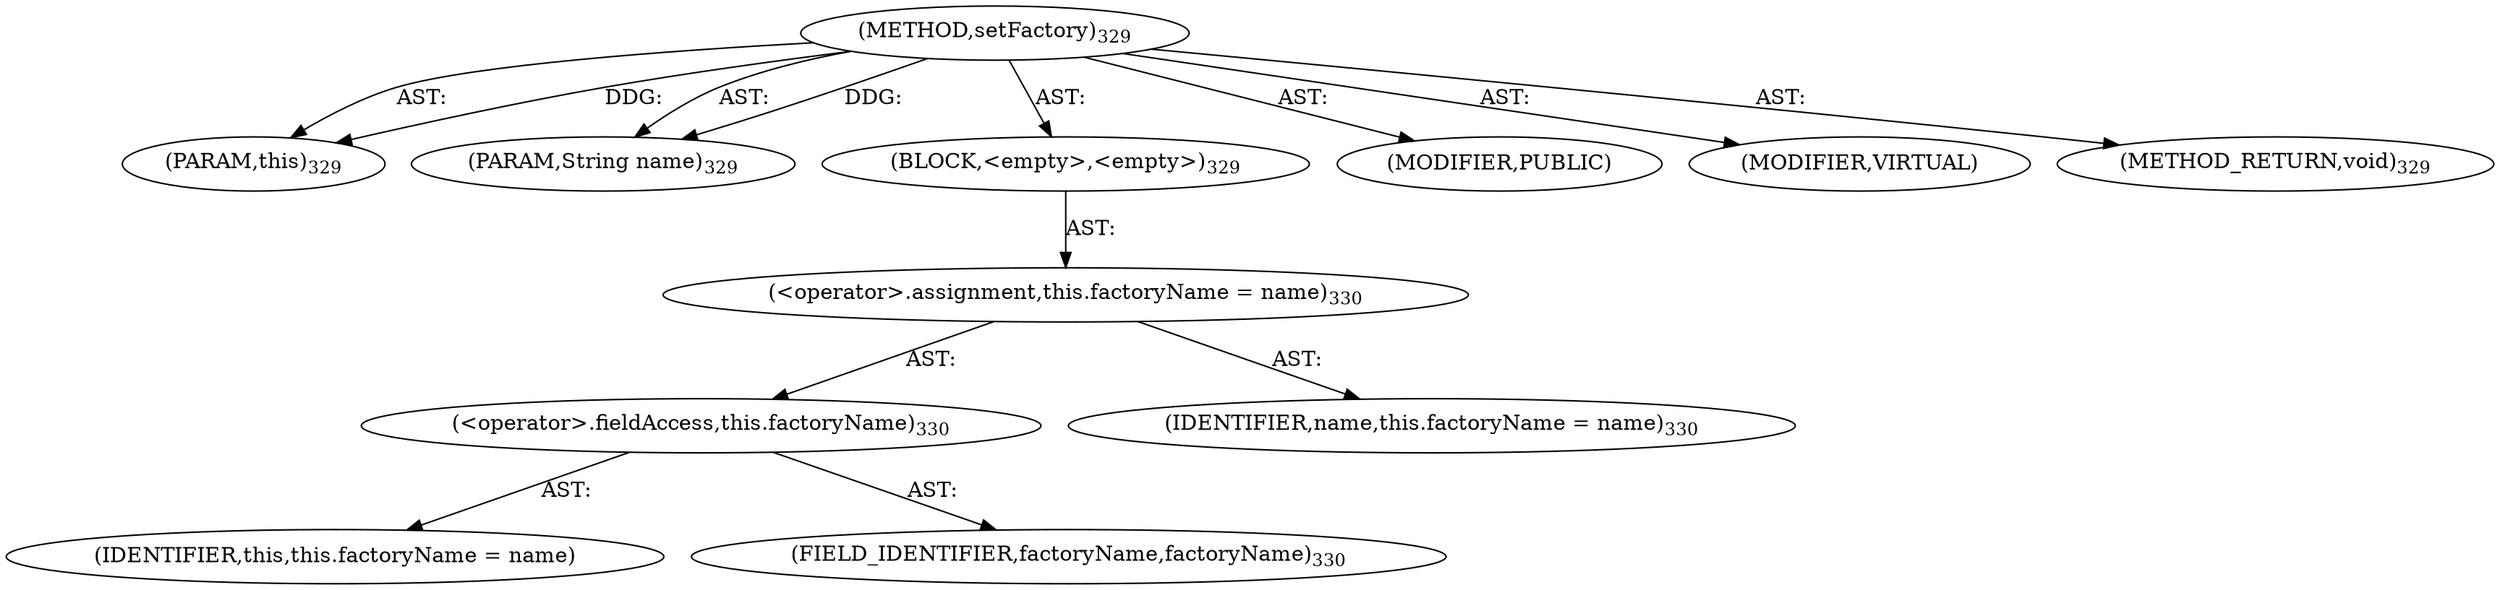 digraph "setFactory" {  
"111669149703" [label = <(METHOD,setFactory)<SUB>329</SUB>> ]
"115964117008" [label = <(PARAM,this)<SUB>329</SUB>> ]
"115964117009" [label = <(PARAM,String name)<SUB>329</SUB>> ]
"25769803818" [label = <(BLOCK,&lt;empty&gt;,&lt;empty&gt;)<SUB>329</SUB>> ]
"30064771268" [label = <(&lt;operator&gt;.assignment,this.factoryName = name)<SUB>330</SUB>> ]
"30064771269" [label = <(&lt;operator&gt;.fieldAccess,this.factoryName)<SUB>330</SUB>> ]
"68719476899" [label = <(IDENTIFIER,this,this.factoryName = name)> ]
"55834574899" [label = <(FIELD_IDENTIFIER,factoryName,factoryName)<SUB>330</SUB>> ]
"68719476900" [label = <(IDENTIFIER,name,this.factoryName = name)<SUB>330</SUB>> ]
"133143986202" [label = <(MODIFIER,PUBLIC)> ]
"133143986203" [label = <(MODIFIER,VIRTUAL)> ]
"128849018887" [label = <(METHOD_RETURN,void)<SUB>329</SUB>> ]
  "111669149703" -> "115964117008"  [ label = "AST: "] 
  "111669149703" -> "115964117009"  [ label = "AST: "] 
  "111669149703" -> "25769803818"  [ label = "AST: "] 
  "111669149703" -> "133143986202"  [ label = "AST: "] 
  "111669149703" -> "133143986203"  [ label = "AST: "] 
  "111669149703" -> "128849018887"  [ label = "AST: "] 
  "25769803818" -> "30064771268"  [ label = "AST: "] 
  "30064771268" -> "30064771269"  [ label = "AST: "] 
  "30064771268" -> "68719476900"  [ label = "AST: "] 
  "30064771269" -> "68719476899"  [ label = "AST: "] 
  "30064771269" -> "55834574899"  [ label = "AST: "] 
  "111669149703" -> "115964117008"  [ label = "DDG: "] 
  "111669149703" -> "115964117009"  [ label = "DDG: "] 
}
